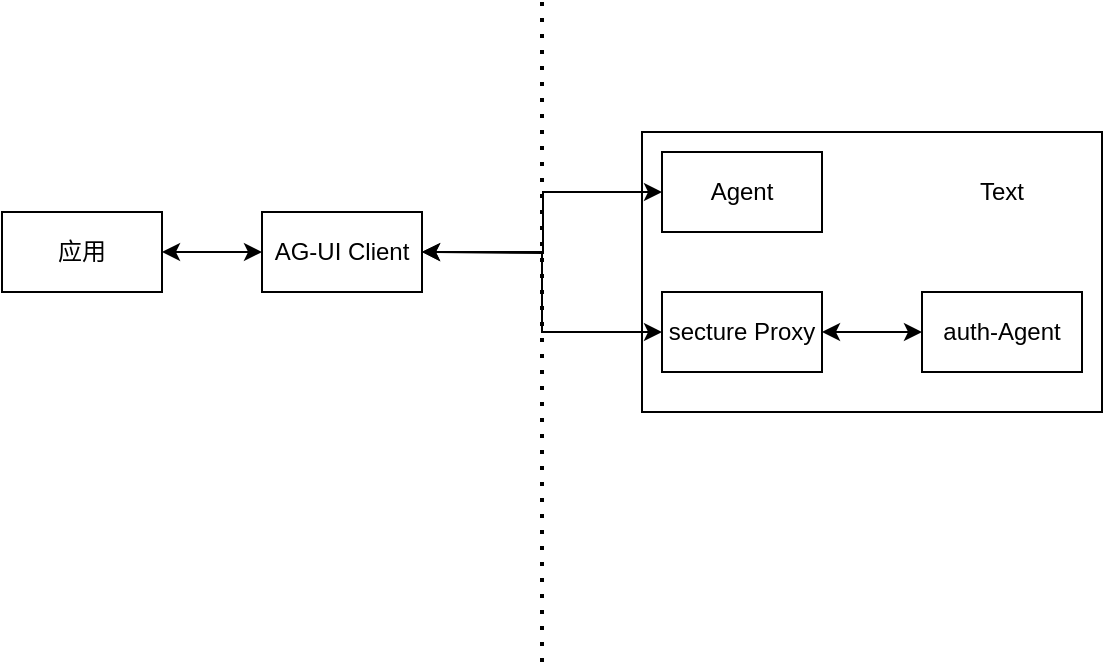 <mxfile version="27.1.6">
  <diagram name="CS-architecture" id="3vEm6hnFPwGwPbrzBiIy">
    <mxGraphModel dx="1173" dy="590" grid="1" gridSize="10" guides="1" tooltips="1" connect="1" arrows="1" fold="1" page="1" pageScale="1" pageWidth="827" pageHeight="1169" math="0" shadow="0">
      <root>
        <mxCell id="0" />
        <mxCell id="1" parent="0" />
        <mxCell id="VSIVKDDZYlFFrAzunZms-15" value="" style="rounded=0;whiteSpace=wrap;html=1;fillColor=none;" vertex="1" parent="1">
          <mxGeometry x="350" y="310" width="230" height="140" as="geometry" />
        </mxCell>
        <mxCell id="VSIVKDDZYlFFrAzunZms-7" style="edgeStyle=orthogonalEdgeStyle;rounded=0;orthogonalLoop=1;jettySize=auto;html=1;entryX=0;entryY=0.5;entryDx=0;entryDy=0;startArrow=classic;startFill=1;" edge="1" parent="1" source="VSIVKDDZYlFFrAzunZms-1" target="VSIVKDDZYlFFrAzunZms-6">
          <mxGeometry relative="1" as="geometry" />
        </mxCell>
        <mxCell id="VSIVKDDZYlFFrAzunZms-1" value="应用" style="rounded=0;whiteSpace=wrap;html=1;" vertex="1" parent="1">
          <mxGeometry x="30" y="350" width="80" height="40" as="geometry" />
        </mxCell>
        <mxCell id="VSIVKDDZYlFFrAzunZms-5" value="" style="endArrow=none;dashed=1;html=1;dashPattern=1 3;strokeWidth=2;rounded=0;" edge="1" parent="1">
          <mxGeometry width="50" height="50" relative="1" as="geometry">
            <mxPoint x="300" y="575" as="sourcePoint" />
            <mxPoint x="300" y="245" as="targetPoint" />
          </mxGeometry>
        </mxCell>
        <mxCell id="VSIVKDDZYlFFrAzunZms-12" style="edgeStyle=orthogonalEdgeStyle;rounded=0;orthogonalLoop=1;jettySize=auto;html=1;entryX=0;entryY=0.5;entryDx=0;entryDy=0;startArrow=classic;startFill=1;" edge="1" parent="1" target="VSIVKDDZYlFFrAzunZms-8">
          <mxGeometry relative="1" as="geometry">
            <mxPoint x="240" y="370" as="sourcePoint" />
          </mxGeometry>
        </mxCell>
        <mxCell id="VSIVKDDZYlFFrAzunZms-6" value="AG-UI Client" style="rounded=0;whiteSpace=wrap;html=1;" vertex="1" parent="1">
          <mxGeometry x="160" y="350" width="80" height="40" as="geometry" />
        </mxCell>
        <mxCell id="VSIVKDDZYlFFrAzunZms-8" value="Agent" style="rounded=0;whiteSpace=wrap;html=1;" vertex="1" parent="1">
          <mxGeometry x="360" y="320" width="80" height="40" as="geometry" />
        </mxCell>
        <mxCell id="VSIVKDDZYlFFrAzunZms-9" value="auth-Agent" style="rounded=0;whiteSpace=wrap;html=1;" vertex="1" parent="1">
          <mxGeometry x="490" y="390" width="80" height="40" as="geometry" />
        </mxCell>
        <mxCell id="VSIVKDDZYlFFrAzunZms-13" style="edgeStyle=orthogonalEdgeStyle;rounded=0;orthogonalLoop=1;jettySize=auto;html=1;entryX=0;entryY=0.5;entryDx=0;entryDy=0;startArrow=classic;startFill=1;" edge="1" parent="1" source="VSIVKDDZYlFFrAzunZms-10" target="VSIVKDDZYlFFrAzunZms-9">
          <mxGeometry relative="1" as="geometry" />
        </mxCell>
        <mxCell id="VSIVKDDZYlFFrAzunZms-14" style="edgeStyle=orthogonalEdgeStyle;rounded=0;orthogonalLoop=1;jettySize=auto;html=1;exitX=0;exitY=0.5;exitDx=0;exitDy=0;entryX=1;entryY=0.5;entryDx=0;entryDy=0;startArrow=classic;startFill=1;" edge="1" parent="1" source="VSIVKDDZYlFFrAzunZms-10" target="VSIVKDDZYlFFrAzunZms-6">
          <mxGeometry relative="1" as="geometry" />
        </mxCell>
        <mxCell id="VSIVKDDZYlFFrAzunZms-10" value="secture Proxy" style="rounded=0;whiteSpace=wrap;html=1;" vertex="1" parent="1">
          <mxGeometry x="360" y="390" width="80" height="40" as="geometry" />
        </mxCell>
        <mxCell id="VSIVKDDZYlFFrAzunZms-16" value="Text" style="text;html=1;align=center;verticalAlign=middle;whiteSpace=wrap;rounded=0;" vertex="1" parent="1">
          <mxGeometry x="500" y="325" width="60" height="30" as="geometry" />
        </mxCell>
      </root>
    </mxGraphModel>
  </diagram>
</mxfile>
